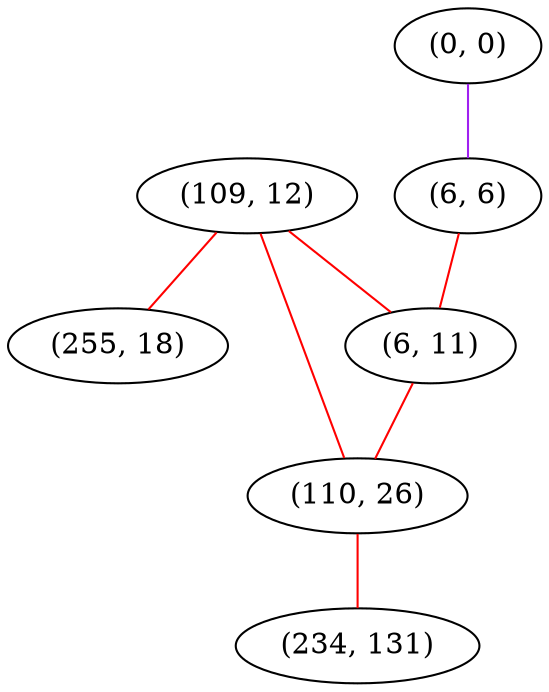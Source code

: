 graph "" {
"(109, 12)";
"(0, 0)";
"(255, 18)";
"(6, 6)";
"(6, 11)";
"(110, 26)";
"(234, 131)";
"(109, 12)" -- "(6, 11)"  [color=red, key=0, weight=1];
"(109, 12)" -- "(110, 26)"  [color=red, key=0, weight=1];
"(109, 12)" -- "(255, 18)"  [color=red, key=0, weight=1];
"(0, 0)" -- "(6, 6)"  [color=purple, key=0, weight=4];
"(6, 6)" -- "(6, 11)"  [color=red, key=0, weight=1];
"(6, 11)" -- "(110, 26)"  [color=red, key=0, weight=1];
"(110, 26)" -- "(234, 131)"  [color=red, key=0, weight=1];
}
